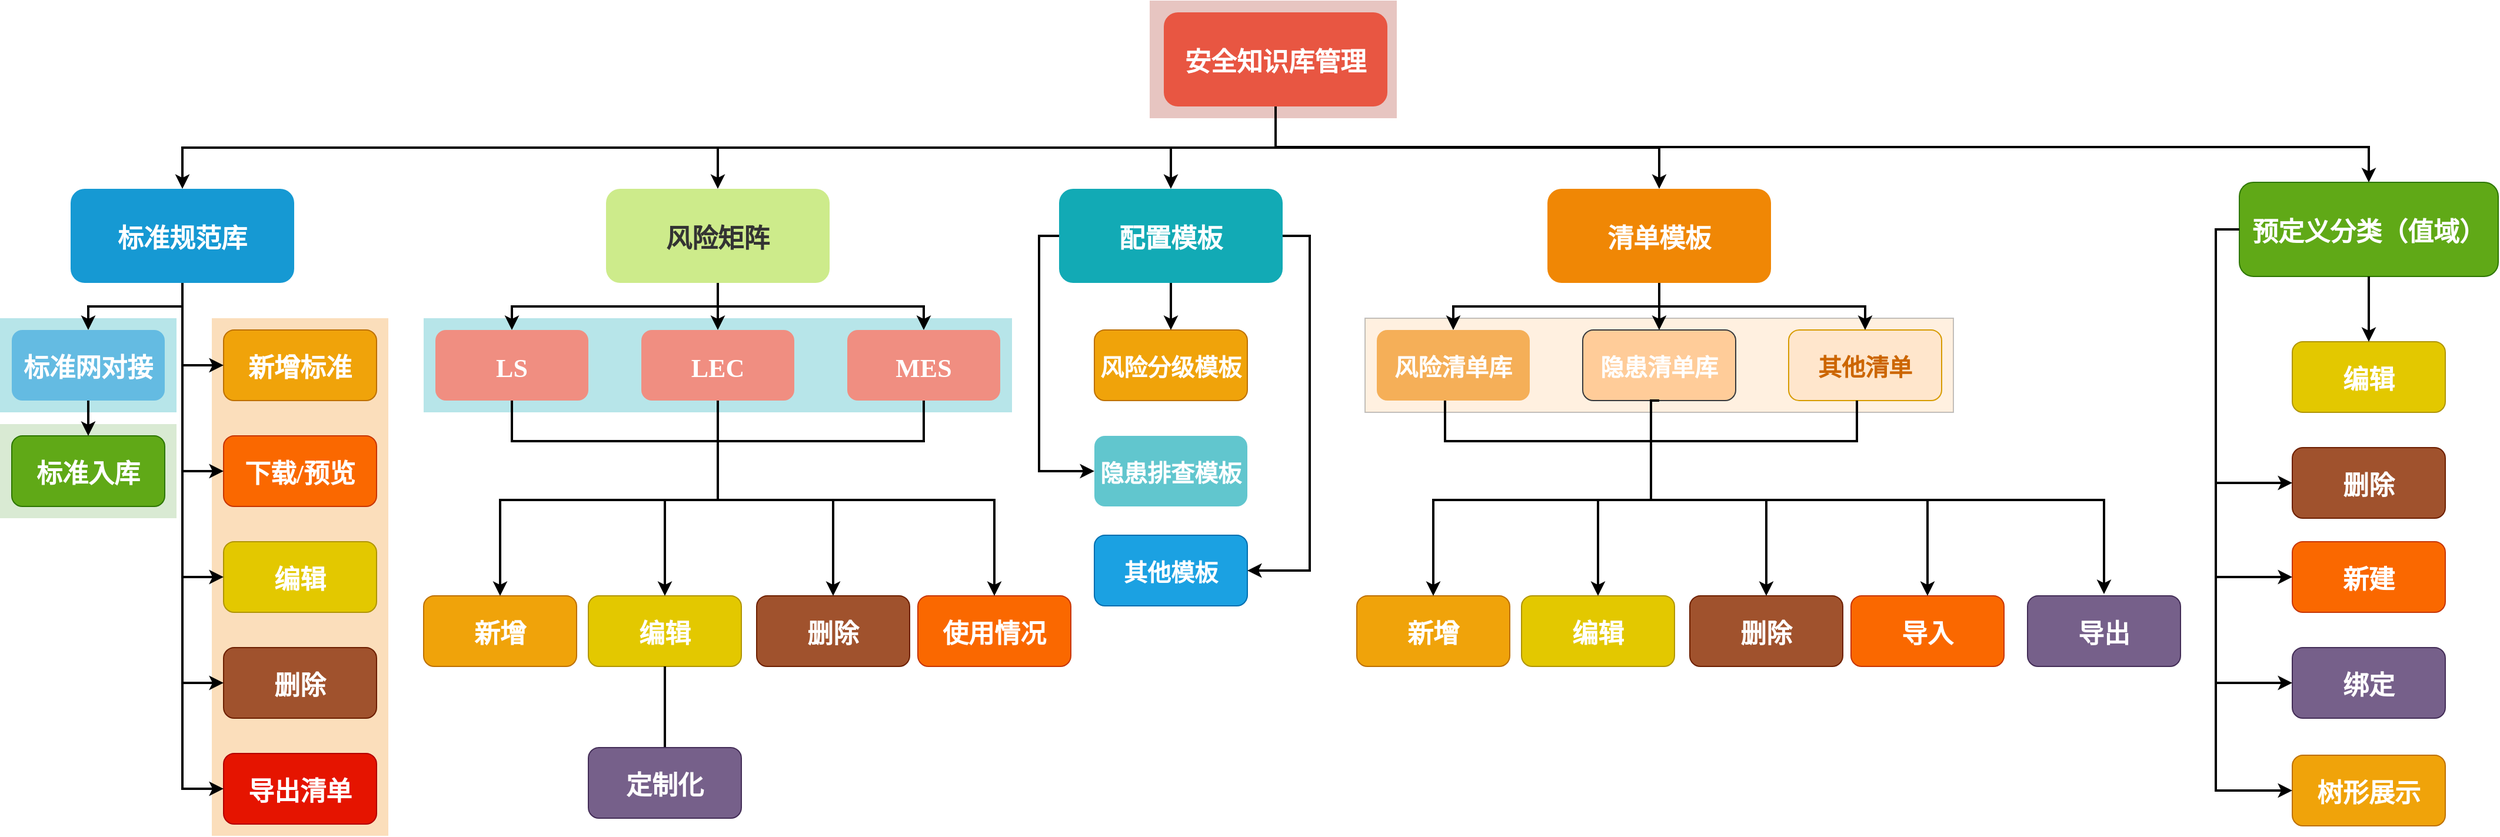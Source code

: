 <mxfile version="18.0.1" type="github">
  <diagram name="Page-1" id="2c0d36ab-eaac-3732-788b-9136903baeff">
    <mxGraphModel dx="2607" dy="1307" grid="1" gridSize="10" guides="1" tooltips="1" connect="1" arrows="1" fold="1" page="1" pageScale="1.5" pageWidth="1654" pageHeight="1169" background="none" math="0" shadow="0">
      <root>
        <mxCell id="0" />
        <mxCell id="1" parent="0" />
        <mxCell id="123" value="" style="fillColor=#AE4132;strokeColor=none;opacity=30;" parent="1" vertex="1">
          <mxGeometry x="1024" y="175.5" width="210" height="100.0" as="geometry" />
        </mxCell>
        <mxCell id="118" value="" style="fillColor=#F2931E;strokeColor=none;opacity=30;" parent="1" vertex="1">
          <mxGeometry x="227.0" y="445.5" width="150.0" height="440.0" as="geometry" />
        </mxCell>
        <mxCell id="111" value="" style="fillColor=#D9EAD3;strokeColor=none" parent="1" vertex="1">
          <mxGeometry x="47" y="535.5" width="150" height="80" as="geometry" />
        </mxCell>
        <mxCell id="110" value="" style="fillColor=#ffcc99;strokeColor=#36393d;opacity=30;" parent="1" vertex="1">
          <mxGeometry x="1207" y="445.5" width="500" height="80" as="geometry" />
        </mxCell>
        <mxCell id="109" value="" style="fillColor=#12AAB5;strokeColor=none;opacity=30;" parent="1" vertex="1">
          <mxGeometry x="407" y="445.5" width="500" height="80" as="geometry" />
        </mxCell>
        <mxCell id="108" value="" style="fillColor=#12AAB5;strokeColor=none;opacity=30;" parent="1" vertex="1">
          <mxGeometry x="47.0" y="445.5" width="150" height="80" as="geometry" />
        </mxCell>
        <mxCell id="2" value="安全知识库管理" style="rounded=1;fillColor=#E85642;gradientColor=none;strokeColor=none;fontColor=#FFFFFF;fontStyle=1;fontFamily=Tahoma;fontSize=22;" parent="1" vertex="1">
          <mxGeometry x="1036" y="185.5" width="190" height="80" as="geometry" />
        </mxCell>
        <mxCell id="4" value="清单模板" style="rounded=1;fillColor=#F08705;gradientColor=none;strokeColor=none;fontColor=#FFFFFF;fontStyle=1;fontFamily=Tahoma;fontSize=22;" parent="1" vertex="1">
          <mxGeometry x="1362.0" y="335.5" width="190" height="80" as="geometry" />
        </mxCell>
        <mxCell id="9" value="" style="edgeStyle=elbowEdgeStyle;elbow=vertical;strokeWidth=2;rounded=0" parent="1" source="2" target="4" edge="1">
          <mxGeometry x="337" y="215.5" width="100" height="100" as="geometry">
            <mxPoint x="337" y="315.5" as="sourcePoint" />
            <mxPoint x="437" y="215.5" as="targetPoint" />
          </mxGeometry>
        </mxCell>
        <mxCell id="10" value="配置模板" style="rounded=1;fillColor=#12AAB5;gradientColor=none;strokeColor=none;fontColor=#FFFFFF;fontStyle=1;fontFamily=Tahoma;fontSize=22;" parent="1" vertex="1">
          <mxGeometry x="947" y="335.5" width="190" height="80" as="geometry" />
        </mxCell>
        <mxCell id="12" value="风险矩阵" style="rounded=1;fillColor=#CDEB8B;gradientColor=none;strokeColor=none;fontColor=#333333;fontStyle=1;fontFamily=Tahoma;fontSize=22;" parent="1" vertex="1">
          <mxGeometry x="562.0" y="335.5" width="190" height="80" as="geometry" />
        </mxCell>
        <mxCell id="13" value="标准规范库" style="rounded=1;fillColor=#1699D3;gradientColor=none;strokeColor=none;fontColor=#FFFFFF;fontStyle=1;fontFamily=Tahoma;fontSize=22;" parent="1" vertex="1">
          <mxGeometry x="107" y="335.5" width="190" height="80" as="geometry" />
        </mxCell>
        <mxCell id="14" value="标准网对接" style="rounded=1;fillColor=#64BBE2;gradientColor=none;strokeColor=none;fontColor=#FFFFFF;fontStyle=1;fontFamily=Tahoma;fontSize=22;" parent="1" vertex="1">
          <mxGeometry x="57" y="455.5" width="130" height="60" as="geometry" />
        </mxCell>
        <mxCell id="15" value="标准入库" style="rounded=1;fillColor=#60a917;strokeColor=#2D7600;fontStyle=1;fontFamily=Tahoma;fontSize=22;fontColor=#ffffff;" parent="1" vertex="1">
          <mxGeometry x="57" y="545.5" width="130" height="60" as="geometry" />
        </mxCell>
        <mxCell id="16" value="新增标准" style="rounded=1;fillColor=#f0a30a;strokeColor=#BD7000;fontColor=#FFFFFF;fontStyle=1;fontFamily=Tahoma;fontSize=22;" parent="1" vertex="1">
          <mxGeometry x="237" y="455.5" width="130" height="60" as="geometry" />
        </mxCell>
        <mxCell id="17" value="下载/预览" style="rounded=1;fillColor=#fa6800;strokeColor=#C73500;fontColor=#FFFFFF;fontStyle=1;fontFamily=Tahoma;fontSize=22;" parent="1" vertex="1">
          <mxGeometry x="237" y="545.5" width="130" height="60" as="geometry" />
        </mxCell>
        <mxCell id="18" value="编辑" style="rounded=1;fillColor=#e3c800;strokeColor=#B09500;fontColor=#FFFFFF;fontStyle=1;fontFamily=Tahoma;fontSize=22;" parent="1" vertex="1">
          <mxGeometry x="237" y="635.5" width="130" height="60" as="geometry" />
        </mxCell>
        <mxCell id="19" value="删除" style="rounded=1;fillColor=#a0522d;strokeColor=#6D1F00;fontColor=#ffffff;fontStyle=1;fontFamily=Tahoma;fontSize=22;" parent="1" vertex="1">
          <mxGeometry x="237" y="725.5" width="130" height="60" as="geometry" />
        </mxCell>
        <mxCell id="20" value="导出清单" style="rounded=1;fillColor=#e51400;strokeColor=#B20000;fontColor=#ffffff;fontStyle=1;fontFamily=Tahoma;fontSize=22;" parent="1" vertex="1">
          <mxGeometry x="237" y="815.5" width="130" height="60" as="geometry" />
        </mxCell>
        <mxCell id="25" value="LS" style="rounded=1;fillColor=#F08E81;gradientColor=none;strokeColor=none;fontColor=#FFFFFF;fontStyle=1;fontFamily=Tahoma;fontSize=22;" parent="1" vertex="1">
          <mxGeometry x="417" y="455.5" width="130" height="60" as="geometry" />
        </mxCell>
        <mxCell id="29" value="LEC" style="rounded=1;fillColor=#F08E81;gradientColor=none;strokeColor=none;fontColor=#FFFFFF;fontStyle=1;fontFamily=Tahoma;fontSize=22;" parent="1" vertex="1">
          <mxGeometry x="592" y="455.5" width="130" height="60" as="geometry" />
        </mxCell>
        <mxCell id="p02ShLY376gd-ePU1Tqo-138" style="edgeStyle=orthogonalEdgeStyle;rounded=0;orthogonalLoop=1;jettySize=auto;html=1;exitX=0.5;exitY=1;exitDx=0;exitDy=0;fontSize=22;fontColor=#FFFFFF;endArrow=none;endFill=0;strokeWidth=2;" edge="1" parent="1" source="33">
          <mxGeometry relative="1" as="geometry">
            <mxPoint x="660" y="550" as="targetPoint" />
            <Array as="points">
              <mxPoint x="832" y="550" />
              <mxPoint x="660" y="550" />
            </Array>
          </mxGeometry>
        </mxCell>
        <mxCell id="33" value="MES" style="rounded=1;fillColor=#F08E81;gradientColor=none;strokeColor=none;fontColor=#FFFFFF;fontStyle=1;fontFamily=Tahoma;fontSize=22;" parent="1" vertex="1">
          <mxGeometry x="767" y="455.5" width="130" height="60" as="geometry" />
        </mxCell>
        <mxCell id="41" value="风险分级模板" style="rounded=1;fillColor=#f0a30a;strokeColor=#BD7000;fontColor=#FFFFFF;fontStyle=1;fontFamily=Tahoma;fontSize=20;" parent="1" vertex="1">
          <mxGeometry x="977" y="455.5" width="130" height="60" as="geometry" />
        </mxCell>
        <mxCell id="42" value="隐患排查模板" style="rounded=1;fillColor=#61C6CE;gradientColor=none;strokeColor=none;fontColor=#FFFFFF;fontStyle=1;fontFamily=Tahoma;fontSize=20;" parent="1" vertex="1">
          <mxGeometry x="977" y="545.5" width="130" height="60" as="geometry" />
        </mxCell>
        <mxCell id="44" value="风险清单库" style="rounded=1;fillColor=#F5AF58;gradientColor=none;strokeColor=none;fontColor=#FFFFFF;fontStyle=1;fontFamily=Tahoma;fontSize=20;" parent="1" vertex="1">
          <mxGeometry x="1217" y="455.5" width="130" height="60" as="geometry" />
        </mxCell>
        <mxCell id="48" value="隐患清单库" style="rounded=1;fillColor=#ffcc99;strokeColor=#36393d;fontStyle=1;fontFamily=Tahoma;fontSize=20;fontColor=#FFFFFF;" parent="1" vertex="1">
          <mxGeometry x="1392" y="455.5" width="130" height="60" as="geometry" />
        </mxCell>
        <mxCell id="52" value="其他清单" style="rounded=1;fillColor=#ffe6cc;strokeColor=#d79b00;fontStyle=1;fontFamily=Tahoma;fontSize=20;fontColor=#CC6600;" parent="1" vertex="1">
          <mxGeometry x="1567" y="455.5" width="130" height="60" as="geometry" />
        </mxCell>
        <mxCell id="59" value="" style="edgeStyle=elbowEdgeStyle;elbow=vertical;strokeWidth=2;rounded=0" parent="1" source="2" target="12" edge="1">
          <mxGeometry x="347" y="225.5" width="100" height="100" as="geometry">
            <mxPoint x="862.0" y="275.5" as="sourcePoint" />
            <mxPoint x="1467.0" y="345.5" as="targetPoint" />
          </mxGeometry>
        </mxCell>
        <mxCell id="61" value="" style="edgeStyle=elbowEdgeStyle;elbow=vertical;strokeWidth=2;rounded=0" parent="1" source="2" target="13" edge="1">
          <mxGeometry x="-23" y="135.5" width="100" height="100" as="geometry">
            <mxPoint x="-23" y="235.5" as="sourcePoint" />
            <mxPoint x="77" y="135.5" as="targetPoint" />
          </mxGeometry>
        </mxCell>
        <mxCell id="62" value="" style="edgeStyle=elbowEdgeStyle;elbow=vertical;strokeWidth=2;rounded=0" parent="1" source="13" target="14" edge="1">
          <mxGeometry x="-23" y="135.5" width="100" height="100" as="geometry">
            <mxPoint x="-23" y="235.5" as="sourcePoint" />
            <mxPoint x="77" y="135.5" as="targetPoint" />
          </mxGeometry>
        </mxCell>
        <mxCell id="64" value="" style="edgeStyle=elbowEdgeStyle;elbow=horizontal;strokeWidth=2;rounded=0" parent="1" source="13" target="16" edge="1">
          <mxGeometry x="-23" y="135.5" width="100" height="100" as="geometry">
            <mxPoint x="-23" y="235.5" as="sourcePoint" />
            <mxPoint x="77" y="135.5" as="targetPoint" />
            <Array as="points">
              <mxPoint x="202" y="435.5" />
            </Array>
          </mxGeometry>
        </mxCell>
        <mxCell id="65" value="" style="edgeStyle=elbowEdgeStyle;elbow=horizontal;strokeWidth=2;rounded=0" parent="1" source="13" target="17" edge="1">
          <mxGeometry x="-23" y="135.5" width="100" height="100" as="geometry">
            <mxPoint x="-23" y="235.5" as="sourcePoint" />
            <mxPoint x="77" y="135.5" as="targetPoint" />
            <Array as="points">
              <mxPoint x="202" y="475.5" />
            </Array>
          </mxGeometry>
        </mxCell>
        <mxCell id="66" value="" style="edgeStyle=elbowEdgeStyle;elbow=horizontal;strokeWidth=2;rounded=0" parent="1" source="13" target="18" edge="1">
          <mxGeometry x="-23" y="135.5" width="100" height="100" as="geometry">
            <mxPoint x="-23" y="235.5" as="sourcePoint" />
            <mxPoint x="77" y="135.5" as="targetPoint" />
            <Array as="points">
              <mxPoint x="202" y="525.5" />
            </Array>
          </mxGeometry>
        </mxCell>
        <mxCell id="67" value="" style="edgeStyle=elbowEdgeStyle;elbow=horizontal;strokeWidth=2;rounded=0" parent="1" source="13" target="19" edge="1">
          <mxGeometry x="-23" y="135.5" width="100" height="100" as="geometry">
            <mxPoint x="-23" y="235.5" as="sourcePoint" />
            <mxPoint x="77" y="135.5" as="targetPoint" />
            <Array as="points">
              <mxPoint x="202" y="575.5" />
            </Array>
          </mxGeometry>
        </mxCell>
        <mxCell id="68" value="" style="edgeStyle=elbowEdgeStyle;elbow=horizontal;strokeWidth=2;rounded=0" parent="1" source="13" target="20" edge="1">
          <mxGeometry x="-23" y="135.5" width="100" height="100" as="geometry">
            <mxPoint x="-23" y="235.5" as="sourcePoint" />
            <mxPoint x="77" y="135.5" as="targetPoint" />
            <Array as="points">
              <mxPoint x="202" y="615.5" />
            </Array>
          </mxGeometry>
        </mxCell>
        <mxCell id="82" value="" style="edgeStyle=elbowEdgeStyle;elbow=horizontal;strokeWidth=2;rounded=0;exitX=0;exitY=0.5;exitDx=0;exitDy=0;" parent="1" source="10" target="42" edge="1">
          <mxGeometry x="-23" y="135.5" width="100" height="100" as="geometry">
            <mxPoint x="-23" y="235.5" as="sourcePoint" />
            <mxPoint x="77" y="135.5" as="targetPoint" />
            <Array as="points">
              <mxPoint x="930" y="470" />
            </Array>
          </mxGeometry>
        </mxCell>
        <mxCell id="100" value="" style="edgeStyle=elbowEdgeStyle;elbow=vertical;strokeWidth=2;rounded=0" parent="1" source="12" target="25" edge="1">
          <mxGeometry x="-23" y="135.5" width="100" height="100" as="geometry">
            <mxPoint x="-23" y="235.5" as="sourcePoint" />
            <mxPoint x="77" y="135.5" as="targetPoint" />
          </mxGeometry>
        </mxCell>
        <mxCell id="101" value="" style="edgeStyle=elbowEdgeStyle;elbow=vertical;strokeWidth=2;rounded=0" parent="1" source="12" target="29" edge="1">
          <mxGeometry x="-23" y="135.5" width="100" height="100" as="geometry">
            <mxPoint x="-23" y="235.5" as="sourcePoint" />
            <mxPoint x="77" y="135.5" as="targetPoint" />
          </mxGeometry>
        </mxCell>
        <mxCell id="102" value="" style="edgeStyle=elbowEdgeStyle;elbow=vertical;strokeWidth=2;rounded=0" parent="1" source="12" target="33" edge="1">
          <mxGeometry x="-23" y="135.5" width="100" height="100" as="geometry">
            <mxPoint x="-23" y="235.5" as="sourcePoint" />
            <mxPoint x="77" y="135.5" as="targetPoint" />
          </mxGeometry>
        </mxCell>
        <mxCell id="103" value="" style="edgeStyle=elbowEdgeStyle;elbow=vertical;strokeWidth=2;rounded=0" parent="1" source="10" target="41" edge="1">
          <mxGeometry x="-23" y="135.5" width="100" height="100" as="geometry">
            <mxPoint x="-23" y="235.5" as="sourcePoint" />
            <mxPoint x="77" y="135.5" as="targetPoint" />
          </mxGeometry>
        </mxCell>
        <mxCell id="104" value="" style="edgeStyle=elbowEdgeStyle;elbow=vertical;strokeWidth=2;rounded=0" parent="1" source="4" target="48" edge="1">
          <mxGeometry x="-23" y="135.5" width="100" height="100" as="geometry">
            <mxPoint x="-23" y="235.5" as="sourcePoint" />
            <mxPoint x="77" y="135.5" as="targetPoint" />
          </mxGeometry>
        </mxCell>
        <mxCell id="105" value="" style="edgeStyle=elbowEdgeStyle;elbow=vertical;strokeWidth=2;rounded=0" parent="1" source="4" target="44" edge="1">
          <mxGeometry x="-23" y="135.5" width="100" height="100" as="geometry">
            <mxPoint x="-23" y="235.5" as="sourcePoint" />
            <mxPoint x="77" y="135.5" as="targetPoint" />
          </mxGeometry>
        </mxCell>
        <mxCell id="106" value="" style="edgeStyle=elbowEdgeStyle;elbow=vertical;strokeWidth=2;rounded=0" parent="1" source="4" target="52" edge="1">
          <mxGeometry x="-23" y="135.5" width="100" height="100" as="geometry">
            <mxPoint x="-23" y="235.5" as="sourcePoint" />
            <mxPoint x="77" y="135.5" as="targetPoint" />
          </mxGeometry>
        </mxCell>
        <mxCell id="107" value="" style="edgeStyle=elbowEdgeStyle;elbow=vertical;rounded=0;strokeWidth=2" parent="1" source="14" target="15" edge="1">
          <mxGeometry x="-23" y="135.5" width="100" height="100" as="geometry">
            <mxPoint x="-23" y="235.5" as="sourcePoint" />
            <mxPoint x="77" y="135.5" as="targetPoint" />
          </mxGeometry>
        </mxCell>
        <mxCell id="p02ShLY376gd-ePU1Tqo-126" value="新增" style="rounded=1;fillColor=#f0a30a;strokeColor=#BD7000;fontColor=#FFFFFF;fontStyle=1;fontFamily=Tahoma;fontSize=22;" vertex="1" parent="1">
          <mxGeometry x="407" y="681.5" width="130" height="60" as="geometry" />
        </mxCell>
        <mxCell id="p02ShLY376gd-ePU1Tqo-127" value="编辑" style="rounded=1;fillColor=#e3c800;strokeColor=#B09500;fontColor=#FFFFFF;fontStyle=1;fontFamily=Tahoma;fontSize=22;" vertex="1" parent="1">
          <mxGeometry x="547" y="681.5" width="130" height="60" as="geometry" />
        </mxCell>
        <mxCell id="p02ShLY376gd-ePU1Tqo-128" value="删除" style="rounded=1;fillColor=#a0522d;strokeColor=#6D1F00;fontColor=#ffffff;fontStyle=1;fontFamily=Tahoma;fontSize=22;" vertex="1" parent="1">
          <mxGeometry x="690" y="681.5" width="130" height="60" as="geometry" />
        </mxCell>
        <mxCell id="p02ShLY376gd-ePU1Tqo-129" value="使用情况" style="rounded=1;fillColor=#fa6800;strokeColor=#C73500;fontColor=#FFFFFF;fontStyle=1;fontFamily=Tahoma;fontSize=22;" vertex="1" parent="1">
          <mxGeometry x="827" y="681.5" width="130" height="60" as="geometry" />
        </mxCell>
        <mxCell id="p02ShLY376gd-ePU1Tqo-130" value="" style="edgeStyle=elbowEdgeStyle;elbow=vertical;strokeWidth=2;rounded=0;entryX=0.5;entryY=0;entryDx=0;entryDy=0;exitX=0.5;exitY=1;exitDx=0;exitDy=0;" edge="1" parent="1" source="29" target="p02ShLY376gd-ePU1Tqo-126">
          <mxGeometry x="-13" y="145.5" width="100" height="100" as="geometry">
            <mxPoint x="667" y="425.5" as="sourcePoint" />
            <mxPoint x="492" y="465.5" as="targetPoint" />
            <Array as="points">
              <mxPoint x="570" y="600" />
            </Array>
          </mxGeometry>
        </mxCell>
        <mxCell id="p02ShLY376gd-ePU1Tqo-131" value="" style="edgeStyle=elbowEdgeStyle;elbow=vertical;strokeWidth=2;rounded=0;exitX=0.5;exitY=1;exitDx=0;exitDy=0;entryX=0.5;entryY=0;entryDx=0;entryDy=0;" edge="1" parent="1" source="29" target="p02ShLY376gd-ePU1Tqo-127">
          <mxGeometry x="-3" y="155.5" width="100" height="100" as="geometry">
            <mxPoint x="677" y="435.5" as="sourcePoint" />
            <mxPoint x="502" y="475.5" as="targetPoint" />
            <Array as="points">
              <mxPoint x="640" y="600" />
            </Array>
          </mxGeometry>
        </mxCell>
        <mxCell id="p02ShLY376gd-ePU1Tqo-132" value="" style="edgeStyle=elbowEdgeStyle;elbow=vertical;strokeWidth=2;rounded=0;exitX=0.5;exitY=1;exitDx=0;exitDy=0;entryX=0.5;entryY=0;entryDx=0;entryDy=0;" edge="1" parent="1" source="29" target="p02ShLY376gd-ePU1Tqo-128">
          <mxGeometry x="7" y="165.5" width="100" height="100" as="geometry">
            <mxPoint x="687" y="445.5" as="sourcePoint" />
            <mxPoint x="512" y="485.5" as="targetPoint" />
            <Array as="points">
              <mxPoint x="710" y="600" />
            </Array>
          </mxGeometry>
        </mxCell>
        <mxCell id="p02ShLY376gd-ePU1Tqo-133" value="" style="edgeStyle=elbowEdgeStyle;elbow=vertical;strokeWidth=2;rounded=0;exitX=0.5;exitY=1;exitDx=0;exitDy=0;" edge="1" parent="1" source="29" target="p02ShLY376gd-ePU1Tqo-129">
          <mxGeometry x="17" y="175.5" width="100" height="100" as="geometry">
            <mxPoint x="697" y="455.5" as="sourcePoint" />
            <mxPoint x="522" y="495.5" as="targetPoint" />
            <Array as="points">
              <mxPoint x="700" y="600" />
            </Array>
          </mxGeometry>
        </mxCell>
        <mxCell id="p02ShLY376gd-ePU1Tqo-135" value="" style="endArrow=none;html=1;rounded=0;fontSize=22;fontColor=#FFFFFF;exitX=0.5;exitY=1;exitDx=0;exitDy=0;endFill=0;strokeWidth=2;" edge="1" parent="1" source="25">
          <mxGeometry width="50" height="50" relative="1" as="geometry">
            <mxPoint x="530" y="660" as="sourcePoint" />
            <mxPoint x="660" y="550" as="targetPoint" />
            <Array as="points">
              <mxPoint x="482" y="550" />
              <mxPoint x="580" y="550" />
            </Array>
          </mxGeometry>
        </mxCell>
        <mxCell id="p02ShLY376gd-ePU1Tqo-140" value="" style="endArrow=none;html=1;rounded=0;fontSize=22;fontColor=#FFFFFF;strokeWidth=2;entryX=0.5;entryY=1;entryDx=0;entryDy=0;" edge="1" parent="1" target="p02ShLY376gd-ePU1Tqo-127">
          <mxGeometry width="50" height="50" relative="1" as="geometry">
            <mxPoint x="612" y="800" as="sourcePoint" />
            <mxPoint x="640" y="750" as="targetPoint" />
          </mxGeometry>
        </mxCell>
        <mxCell id="p02ShLY376gd-ePU1Tqo-142" value="" style="edgeStyle=orthogonalEdgeStyle;rounded=0;orthogonalLoop=1;jettySize=auto;html=1;fontSize=22;fontColor=#FFFFFF;endArrow=none;endFill=0;strokeWidth=2;" edge="1" parent="1" source="p02ShLY376gd-ePU1Tqo-141" target="p02ShLY376gd-ePU1Tqo-127">
          <mxGeometry relative="1" as="geometry" />
        </mxCell>
        <mxCell id="p02ShLY376gd-ePU1Tqo-141" value="定制化" style="rounded=1;fillColor=#76608a;strokeColor=#432D57;fontColor=#ffffff;fontStyle=1;fontFamily=Tahoma;fontSize=22;" vertex="1" parent="1">
          <mxGeometry x="547" y="810.5" width="130" height="60" as="geometry" />
        </mxCell>
        <mxCell id="p02ShLY376gd-ePU1Tqo-143" value="其他模板" style="rounded=1;fillColor=#1ba1e2;strokeColor=#006EAF;fontColor=#ffffff;fontStyle=1;fontFamily=Tahoma;fontSize=20;" vertex="1" parent="1">
          <mxGeometry x="977" y="630" width="130" height="60" as="geometry" />
        </mxCell>
        <mxCell id="p02ShLY376gd-ePU1Tqo-144" value="" style="edgeStyle=elbowEdgeStyle;elbow=horizontal;strokeWidth=2;rounded=0;exitX=1;exitY=0.5;exitDx=0;exitDy=0;entryX=1;entryY=0.5;entryDx=0;entryDy=0;" edge="1" parent="1" source="10" target="p02ShLY376gd-ePU1Tqo-143">
          <mxGeometry x="-13" y="145.5" width="100" height="100" as="geometry">
            <mxPoint x="957" y="385.5" as="sourcePoint" />
            <mxPoint x="987" y="585.5" as="targetPoint" />
            <Array as="points">
              <mxPoint x="1160" y="520" />
            </Array>
          </mxGeometry>
        </mxCell>
        <mxCell id="p02ShLY376gd-ePU1Tqo-145" value="" style="edgeStyle=elbowEdgeStyle;elbow=vertical;strokeWidth=2;rounded=0;exitX=0.5;exitY=1;exitDx=0;exitDy=0;entryX=0.5;entryY=0;entryDx=0;entryDy=0;" edge="1" parent="1" source="2" target="10">
          <mxGeometry x="347" y="225.5" width="100" height="100" as="geometry">
            <mxPoint x="850" y="260" as="sourcePoint" />
            <mxPoint x="1467" y="345.5" as="targetPoint" />
          </mxGeometry>
        </mxCell>
        <mxCell id="p02ShLY376gd-ePU1Tqo-146" style="edgeStyle=orthogonalEdgeStyle;rounded=0;orthogonalLoop=1;jettySize=auto;html=1;exitX=0.5;exitY=1;exitDx=0;exitDy=0;fontSize=22;fontColor=#FFFFFF;endArrow=none;endFill=0;strokeWidth=2;" edge="1" parent="1">
          <mxGeometry relative="1" as="geometry">
            <mxPoint x="1453" y="550" as="targetPoint" />
            <mxPoint x="1625" y="515.5" as="sourcePoint" />
            <Array as="points">
              <mxPoint x="1625" y="550" />
              <mxPoint x="1453" y="550" />
            </Array>
          </mxGeometry>
        </mxCell>
        <mxCell id="p02ShLY376gd-ePU1Tqo-147" value="新增" style="rounded=1;fillColor=#f0a30a;strokeColor=#BD7000;fontColor=#FFFFFF;fontStyle=1;fontFamily=Tahoma;fontSize=22;" vertex="1" parent="1">
          <mxGeometry x="1200" y="681.5" width="130" height="60" as="geometry" />
        </mxCell>
        <mxCell id="p02ShLY376gd-ePU1Tqo-148" value="编辑" style="rounded=1;fillColor=#e3c800;strokeColor=#B09500;fontColor=#FFFFFF;fontStyle=1;fontFamily=Tahoma;fontSize=22;" vertex="1" parent="1">
          <mxGeometry x="1340" y="681.5" width="130" height="60" as="geometry" />
        </mxCell>
        <mxCell id="p02ShLY376gd-ePU1Tqo-149" value="删除" style="rounded=1;fillColor=#a0522d;strokeColor=#6D1F00;fontColor=#ffffff;fontStyle=1;fontFamily=Tahoma;fontSize=22;" vertex="1" parent="1">
          <mxGeometry x="1483" y="681.5" width="130" height="60" as="geometry" />
        </mxCell>
        <mxCell id="p02ShLY376gd-ePU1Tqo-150" value="导入" style="rounded=1;fillColor=#fa6800;strokeColor=#C73500;fontColor=#FFFFFF;fontStyle=1;fontFamily=Tahoma;fontSize=22;" vertex="1" parent="1">
          <mxGeometry x="1620" y="681.5" width="130" height="60" as="geometry" />
        </mxCell>
        <mxCell id="p02ShLY376gd-ePU1Tqo-151" value="" style="edgeStyle=elbowEdgeStyle;elbow=vertical;strokeWidth=2;rounded=0;entryX=0.5;entryY=0;entryDx=0;entryDy=0;exitX=0.5;exitY=1;exitDx=0;exitDy=0;" edge="1" parent="1" target="p02ShLY376gd-ePU1Tqo-147">
          <mxGeometry x="780" y="145.5" width="100" height="100" as="geometry">
            <mxPoint x="1450" y="515.5" as="sourcePoint" />
            <mxPoint x="1285" y="465.5" as="targetPoint" />
            <Array as="points">
              <mxPoint x="1363" y="600" />
            </Array>
          </mxGeometry>
        </mxCell>
        <mxCell id="p02ShLY376gd-ePU1Tqo-152" value="" style="edgeStyle=elbowEdgeStyle;elbow=vertical;strokeWidth=2;rounded=0;exitX=0.5;exitY=1;exitDx=0;exitDy=0;entryX=0.5;entryY=0;entryDx=0;entryDy=0;" edge="1" parent="1" target="p02ShLY376gd-ePU1Tqo-148">
          <mxGeometry x="790" y="155.5" width="100" height="100" as="geometry">
            <mxPoint x="1450" y="515.5" as="sourcePoint" />
            <mxPoint x="1295" y="475.5" as="targetPoint" />
            <Array as="points">
              <mxPoint x="1433" y="600" />
            </Array>
          </mxGeometry>
        </mxCell>
        <mxCell id="p02ShLY376gd-ePU1Tqo-153" value="" style="edgeStyle=elbowEdgeStyle;elbow=vertical;strokeWidth=2;rounded=0;exitX=0.5;exitY=1;exitDx=0;exitDy=0;entryX=0.5;entryY=0;entryDx=0;entryDy=0;" edge="1" parent="1" target="p02ShLY376gd-ePU1Tqo-149">
          <mxGeometry x="800" y="165.5" width="100" height="100" as="geometry">
            <mxPoint x="1450" y="515.5" as="sourcePoint" />
            <mxPoint x="1305" y="485.5" as="targetPoint" />
            <Array as="points">
              <mxPoint x="1503" y="600" />
            </Array>
          </mxGeometry>
        </mxCell>
        <mxCell id="p02ShLY376gd-ePU1Tqo-154" value="" style="edgeStyle=elbowEdgeStyle;elbow=vertical;strokeWidth=2;rounded=0;exitX=0.5;exitY=1;exitDx=0;exitDy=0;" edge="1" parent="1" target="p02ShLY376gd-ePU1Tqo-150">
          <mxGeometry x="810" y="175.5" width="100" height="100" as="geometry">
            <mxPoint x="1450" y="515.5" as="sourcePoint" />
            <mxPoint x="1315" y="495.5" as="targetPoint" />
            <Array as="points">
              <mxPoint x="1493" y="600" />
            </Array>
          </mxGeometry>
        </mxCell>
        <mxCell id="p02ShLY376gd-ePU1Tqo-155" value="" style="endArrow=none;html=1;rounded=0;fontSize=22;fontColor=#FFFFFF;exitX=0.446;exitY=1;exitDx=0;exitDy=0;endFill=0;strokeWidth=2;exitPerimeter=0;" edge="1" parent="1" source="44">
          <mxGeometry width="50" height="50" relative="1" as="geometry">
            <mxPoint x="1275" y="515.5" as="sourcePoint" />
            <mxPoint x="1453" y="550" as="targetPoint" />
            <Array as="points">
              <mxPoint x="1275" y="550" />
              <mxPoint x="1373" y="550" />
            </Array>
          </mxGeometry>
        </mxCell>
        <mxCell id="p02ShLY376gd-ePU1Tqo-157" value="" style="edgeStyle=orthogonalEdgeStyle;rounded=0;orthogonalLoop=1;jettySize=auto;html=1;fontSize=22;fontColor=#FFFFFF;endArrow=none;endFill=0;strokeWidth=2;entryX=0.5;entryY=1;entryDx=0;entryDy=0;startArrow=classic;startFill=1;" edge="1" parent="1" target="48">
          <mxGeometry relative="1" as="geometry">
            <mxPoint x="1835" y="680" as="sourcePoint" />
            <Array as="points">
              <mxPoint x="1835" y="600" />
              <mxPoint x="1450" y="600" />
              <mxPoint x="1450" y="516" />
            </Array>
          </mxGeometry>
        </mxCell>
        <mxCell id="p02ShLY376gd-ePU1Tqo-158" value="导出" style="rounded=1;fillColor=#76608a;strokeColor=#432D57;fontColor=#ffffff;fontStyle=1;fontFamily=Tahoma;fontSize=22;" vertex="1" parent="1">
          <mxGeometry x="1770" y="681.5" width="130" height="60" as="geometry" />
        </mxCell>
        <mxCell id="p02ShLY376gd-ePU1Tqo-159" value="" style="edgeStyle=elbowEdgeStyle;elbow=vertical;strokeWidth=2;rounded=0;exitX=0.5;exitY=1;exitDx=0;exitDy=0;entryX=0.5;entryY=0;entryDx=0;entryDy=0;" edge="1" parent="1" source="2" target="p02ShLY376gd-ePU1Tqo-160">
          <mxGeometry x="347" y="225.5" width="100" height="100" as="geometry">
            <mxPoint x="862" y="275.5" as="sourcePoint" />
            <mxPoint x="1880" y="340" as="targetPoint" />
            <Array as="points">
              <mxPoint x="1360" y="300" />
            </Array>
          </mxGeometry>
        </mxCell>
        <mxCell id="p02ShLY376gd-ePU1Tqo-160" value="预定义分类（值域）" style="rounded=1;fillColor=#60a917;strokeColor=#2D7600;fontColor=#ffffff;fontStyle=1;fontFamily=Tahoma;fontSize=22;" vertex="1" parent="1">
          <mxGeometry x="1950" y="330" width="220" height="80" as="geometry" />
        </mxCell>
        <mxCell id="p02ShLY376gd-ePU1Tqo-161" value="编辑" style="rounded=1;fillColor=#e3c800;strokeColor=#B09500;fontColor=#FFFFFF;fontStyle=1;fontFamily=Tahoma;fontSize=22;" vertex="1" parent="1">
          <mxGeometry x="1995" y="465.5" width="130" height="60" as="geometry" />
        </mxCell>
        <mxCell id="p02ShLY376gd-ePU1Tqo-162" value="删除" style="rounded=1;fillColor=#a0522d;strokeColor=#6D1F00;fontColor=#ffffff;fontStyle=1;fontFamily=Tahoma;fontSize=22;" vertex="1" parent="1">
          <mxGeometry x="1995" y="555.5" width="130" height="60" as="geometry" />
        </mxCell>
        <mxCell id="p02ShLY376gd-ePU1Tqo-163" value="新建" style="rounded=1;fillColor=#fa6800;strokeColor=#C73500;fontColor=#FFFFFF;fontStyle=1;fontFamily=Tahoma;fontSize=22;" vertex="1" parent="1">
          <mxGeometry x="1995" y="635.5" width="130" height="60" as="geometry" />
        </mxCell>
        <mxCell id="p02ShLY376gd-ePU1Tqo-164" value="绑定" style="rounded=1;fillColor=#76608a;strokeColor=#432D57;fontColor=#ffffff;fontStyle=1;fontFamily=Tahoma;fontSize=22;" vertex="1" parent="1">
          <mxGeometry x="1995" y="725.5" width="130" height="60" as="geometry" />
        </mxCell>
        <mxCell id="p02ShLY376gd-ePU1Tqo-169" value="" style="edgeStyle=orthogonalEdgeStyle;rounded=0;orthogonalLoop=1;jettySize=auto;html=1;fontSize=22;fontColor=#FFFFFF;endArrow=none;endFill=0;strokeWidth=2;entryX=0.5;entryY=1;entryDx=0;entryDy=0;startArrow=classic;startFill=1;exitX=0.5;exitY=0;exitDx=0;exitDy=0;" edge="1" parent="1" source="p02ShLY376gd-ePU1Tqo-161" target="p02ShLY376gd-ePU1Tqo-160">
          <mxGeometry relative="1" as="geometry">
            <mxPoint x="1845" y="690" as="sourcePoint" />
            <mxPoint x="1467" y="525.5" as="targetPoint" />
          </mxGeometry>
        </mxCell>
        <mxCell id="p02ShLY376gd-ePU1Tqo-170" value="" style="edgeStyle=orthogonalEdgeStyle;rounded=0;orthogonalLoop=1;jettySize=auto;html=1;fontSize=22;fontColor=#FFFFFF;endArrow=none;endFill=0;strokeWidth=2;entryX=0;entryY=0.5;entryDx=0;entryDy=0;startArrow=classic;startFill=1;exitX=0;exitY=0.5;exitDx=0;exitDy=0;" edge="1" parent="1" source="p02ShLY376gd-ePU1Tqo-162" target="p02ShLY376gd-ePU1Tqo-160">
          <mxGeometry relative="1" as="geometry">
            <mxPoint x="2025" y="475.5" as="sourcePoint" />
            <mxPoint x="2025" y="420" as="targetPoint" />
          </mxGeometry>
        </mxCell>
        <mxCell id="p02ShLY376gd-ePU1Tqo-171" value="" style="edgeStyle=orthogonalEdgeStyle;rounded=0;orthogonalLoop=1;jettySize=auto;html=1;fontSize=22;fontColor=#FFFFFF;endArrow=none;endFill=0;strokeWidth=2;entryX=0;entryY=0.5;entryDx=0;entryDy=0;startArrow=classic;startFill=1;exitX=0;exitY=0.5;exitDx=0;exitDy=0;" edge="1" parent="1" source="p02ShLY376gd-ePU1Tqo-163" target="p02ShLY376gd-ePU1Tqo-160">
          <mxGeometry relative="1" as="geometry">
            <mxPoint x="2005" y="595.5" as="sourcePoint" />
            <mxPoint x="1960" y="380" as="targetPoint" />
          </mxGeometry>
        </mxCell>
        <mxCell id="p02ShLY376gd-ePU1Tqo-172" value="" style="edgeStyle=orthogonalEdgeStyle;rounded=0;orthogonalLoop=1;jettySize=auto;html=1;fontSize=22;fontColor=#FFFFFF;endArrow=none;endFill=0;strokeWidth=2;entryX=0;entryY=0.5;entryDx=0;entryDy=0;startArrow=classic;startFill=1;exitX=0;exitY=0.5;exitDx=0;exitDy=0;" edge="1" parent="1" source="p02ShLY376gd-ePU1Tqo-164" target="p02ShLY376gd-ePU1Tqo-160">
          <mxGeometry relative="1" as="geometry">
            <mxPoint x="2015" y="605.5" as="sourcePoint" />
            <mxPoint x="1970" y="390" as="targetPoint" />
          </mxGeometry>
        </mxCell>
        <mxCell id="p02ShLY376gd-ePU1Tqo-173" value="树形展示" style="rounded=1;fillColor=#f0a30a;strokeColor=#BD7000;fontColor=#FFFFFF;fontStyle=1;fontFamily=Tahoma;fontSize=22;" vertex="1" parent="1">
          <mxGeometry x="1995" y="817" width="130" height="60" as="geometry" />
        </mxCell>
        <mxCell id="p02ShLY376gd-ePU1Tqo-174" value="" style="edgeStyle=orthogonalEdgeStyle;rounded=0;orthogonalLoop=1;jettySize=auto;html=1;fontSize=22;fontColor=#FFFFFF;endArrow=none;endFill=0;strokeWidth=2;entryX=0;entryY=0.5;entryDx=0;entryDy=0;startArrow=classic;startFill=1;exitX=0;exitY=0.5;exitDx=0;exitDy=0;" edge="1" parent="1" source="p02ShLY376gd-ePU1Tqo-173" target="p02ShLY376gd-ePU1Tqo-160">
          <mxGeometry relative="1" as="geometry">
            <mxPoint x="2005" y="765.5" as="sourcePoint" />
            <mxPoint x="1960" y="380" as="targetPoint" />
          </mxGeometry>
        </mxCell>
      </root>
    </mxGraphModel>
  </diagram>
</mxfile>
